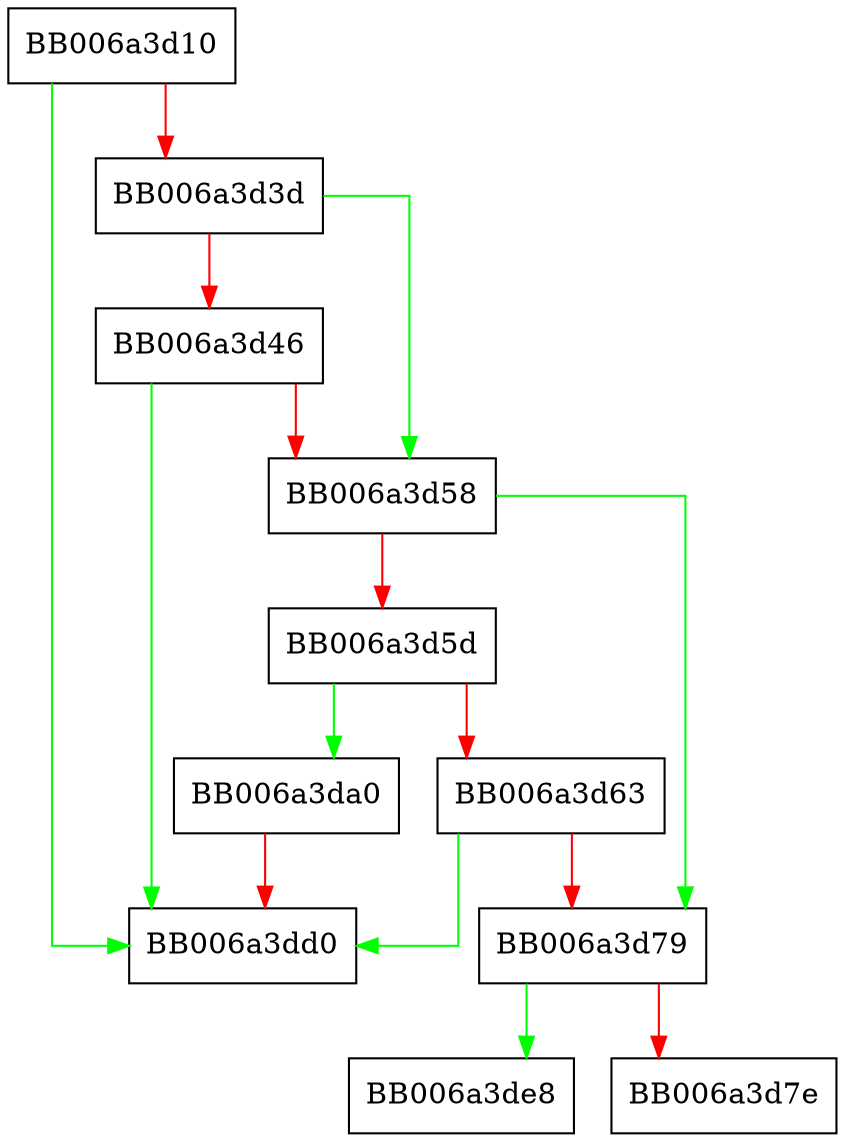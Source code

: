 digraph sm4_xts_einit {
  node [shape="box"];
  graph [splines=ortho];
  BB006a3d10 -> BB006a3dd0 [color="green"];
  BB006a3d10 -> BB006a3d3d [color="red"];
  BB006a3d3d -> BB006a3d58 [color="green"];
  BB006a3d3d -> BB006a3d46 [color="red"];
  BB006a3d46 -> BB006a3dd0 [color="green"];
  BB006a3d46 -> BB006a3d58 [color="red"];
  BB006a3d58 -> BB006a3d79 [color="green"];
  BB006a3d58 -> BB006a3d5d [color="red"];
  BB006a3d5d -> BB006a3da0 [color="green"];
  BB006a3d5d -> BB006a3d63 [color="red"];
  BB006a3d63 -> BB006a3dd0 [color="green"];
  BB006a3d63 -> BB006a3d79 [color="red"];
  BB006a3d79 -> BB006a3de8 [color="green"];
  BB006a3d79 -> BB006a3d7e [color="red"];
  BB006a3da0 -> BB006a3dd0 [color="red"];
}
